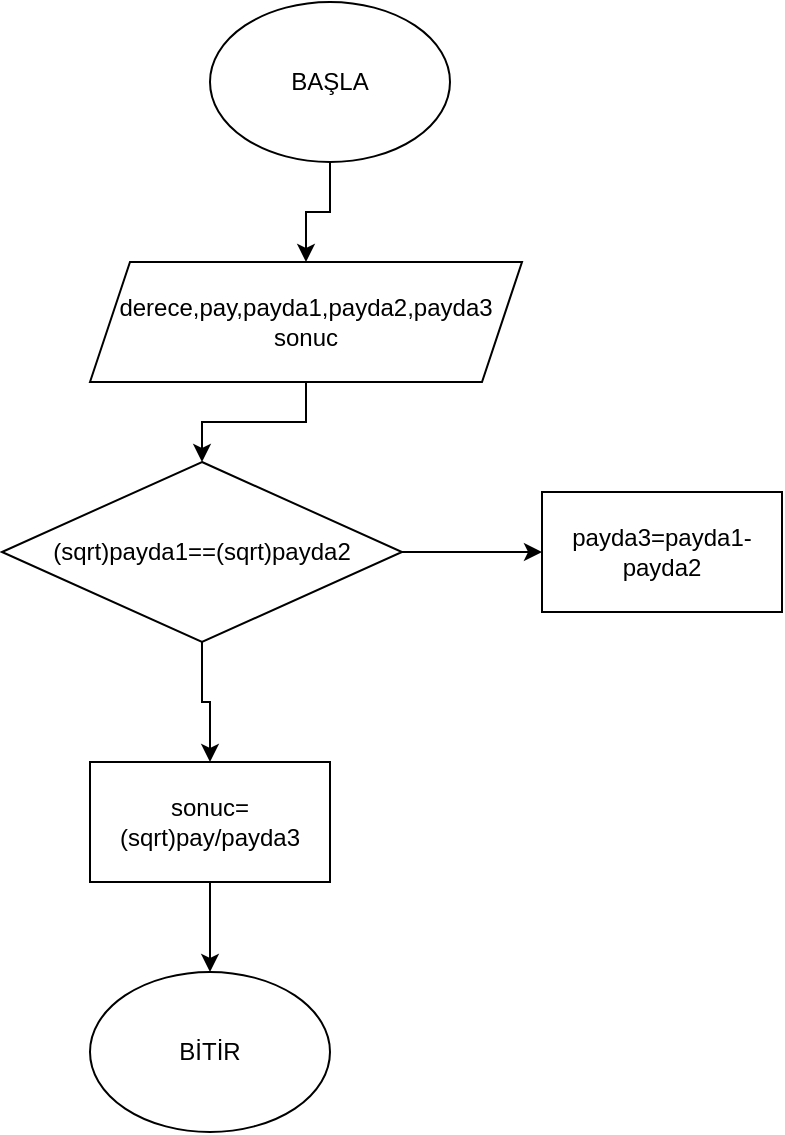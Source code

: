 <mxfile version="14.9.9" type="device"><diagram id="UU_kv3frZEVvlT49vjY9" name="Page-6"><mxGraphModel dx="1038" dy="521" grid="1" gridSize="10" guides="1" tooltips="1" connect="1" arrows="1" fold="1" page="1" pageScale="1" pageWidth="827" pageHeight="1169" math="0" shadow="0"><root><mxCell id="9DPVd5VTtX2Nmnm3_CAv-0"/><mxCell id="9DPVd5VTtX2Nmnm3_CAv-1" parent="9DPVd5VTtX2Nmnm3_CAv-0"/><mxCell id="9DPVd5VTtX2Nmnm3_CAv-4" value="" style="edgeStyle=orthogonalEdgeStyle;rounded=0;orthogonalLoop=1;jettySize=auto;html=1;" parent="9DPVd5VTtX2Nmnm3_CAv-1" source="9DPVd5VTtX2Nmnm3_CAv-2" target="9DPVd5VTtX2Nmnm3_CAv-3" edge="1"><mxGeometry relative="1" as="geometry"/></mxCell><mxCell id="9DPVd5VTtX2Nmnm3_CAv-2" value="BAŞLA" style="ellipse;whiteSpace=wrap;html=1;" parent="9DPVd5VTtX2Nmnm3_CAv-1" vertex="1"><mxGeometry x="294" y="60" width="120" height="80" as="geometry"/></mxCell><mxCell id="9DPVd5VTtX2Nmnm3_CAv-6" value="" style="edgeStyle=orthogonalEdgeStyle;rounded=0;orthogonalLoop=1;jettySize=auto;html=1;" parent="9DPVd5VTtX2Nmnm3_CAv-1" source="9DPVd5VTtX2Nmnm3_CAv-3" target="9DPVd5VTtX2Nmnm3_CAv-5" edge="1"><mxGeometry relative="1" as="geometry"/></mxCell><mxCell id="9DPVd5VTtX2Nmnm3_CAv-3" value="derece,pay,payda1,payda2,payda3&lt;br&gt;sonuc" style="shape=parallelogram;perimeter=parallelogramPerimeter;whiteSpace=wrap;html=1;fixedSize=1;" parent="9DPVd5VTtX2Nmnm3_CAv-1" vertex="1"><mxGeometry x="234" y="190" width="216" height="60" as="geometry"/></mxCell><mxCell id="9DPVd5VTtX2Nmnm3_CAv-8" value="" style="edgeStyle=orthogonalEdgeStyle;rounded=0;orthogonalLoop=1;jettySize=auto;html=1;" parent="9DPVd5VTtX2Nmnm3_CAv-1" source="9DPVd5VTtX2Nmnm3_CAv-5" target="9DPVd5VTtX2Nmnm3_CAv-7" edge="1"><mxGeometry relative="1" as="geometry"/></mxCell><mxCell id="9DPVd5VTtX2Nmnm3_CAv-10" value="" style="edgeStyle=orthogonalEdgeStyle;rounded=0;orthogonalLoop=1;jettySize=auto;html=1;" parent="9DPVd5VTtX2Nmnm3_CAv-1" source="9DPVd5VTtX2Nmnm3_CAv-5" target="9DPVd5VTtX2Nmnm3_CAv-9" edge="1"><mxGeometry relative="1" as="geometry"/></mxCell><mxCell id="9DPVd5VTtX2Nmnm3_CAv-5" value="(sqrt)payda1==(sqrt)payda2" style="rhombus;whiteSpace=wrap;html=1;" parent="9DPVd5VTtX2Nmnm3_CAv-1" vertex="1"><mxGeometry x="190" y="290" width="200" height="90" as="geometry"/></mxCell><mxCell id="9DPVd5VTtX2Nmnm3_CAv-7" value="payda3=payda1-payda2" style="rounded=0;whiteSpace=wrap;html=1;" parent="9DPVd5VTtX2Nmnm3_CAv-1" vertex="1"><mxGeometry x="460" y="305" width="120" height="60" as="geometry"/></mxCell><mxCell id="9DPVd5VTtX2Nmnm3_CAv-12" value="" style="edgeStyle=orthogonalEdgeStyle;rounded=0;orthogonalLoop=1;jettySize=auto;html=1;" parent="9DPVd5VTtX2Nmnm3_CAv-1" source="9DPVd5VTtX2Nmnm3_CAv-9" target="9DPVd5VTtX2Nmnm3_CAv-11" edge="1"><mxGeometry relative="1" as="geometry"/></mxCell><mxCell id="9DPVd5VTtX2Nmnm3_CAv-9" value="sonuc=(sqrt)pay/payda3" style="rounded=0;whiteSpace=wrap;html=1;" parent="9DPVd5VTtX2Nmnm3_CAv-1" vertex="1"><mxGeometry x="234" y="440" width="120" height="60" as="geometry"/></mxCell><mxCell id="9DPVd5VTtX2Nmnm3_CAv-11" value="BİTİR" style="ellipse;whiteSpace=wrap;html=1;" parent="9DPVd5VTtX2Nmnm3_CAv-1" vertex="1"><mxGeometry x="234" y="545" width="120" height="80" as="geometry"/></mxCell></root></mxGraphModel></diagram></mxfile>